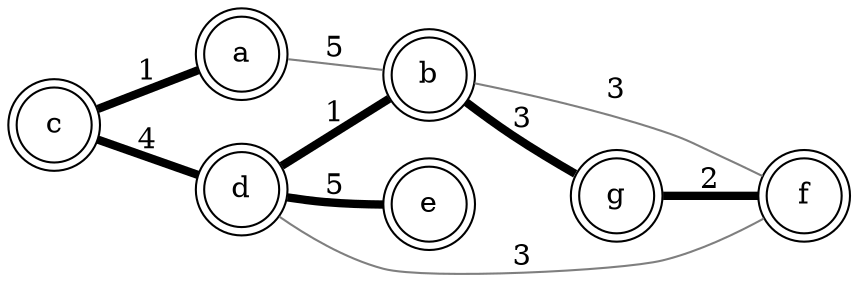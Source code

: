digraph g
{
	rankdir=LR;
	node[shape=circle, fixedsize=true];
	a; b;c;d;e;f;g;

	node[shape=circle,penwidth=3];
	a [shape=doublecircle, penwidth=1];
	b [shape=doublecircle, penwidth=1];
	c [shape=doublecircle, penwidth=1];
	d [shape=doublecircle, penwidth=1];
	g [shape=doublecircle, penwidth=1];
	e [shape=doublecircle, penwidth=1];
	f [shape=doublecircle, penwidth=1];

	edge [dir=none,penwidth=1,color=gray50];
	c -> a [label=1,penwidth=4,color=black,style=solid];
	d -> b [label=1,penwidth=4,color=black,style=solid];
	g -> f [label=2,penwidth=4,color=black,style=solid];
	d -> f [label=3];
	b -> f [label=3];
	b -> g [label=3,penwidth=4,color=black,style=solid];
	c -> d [label=4,penwidth=4,color=black,style=solid];
	a -> b [label=5];
	d -> e [label=5,penwidth=4,color=black,style=solid];
}
